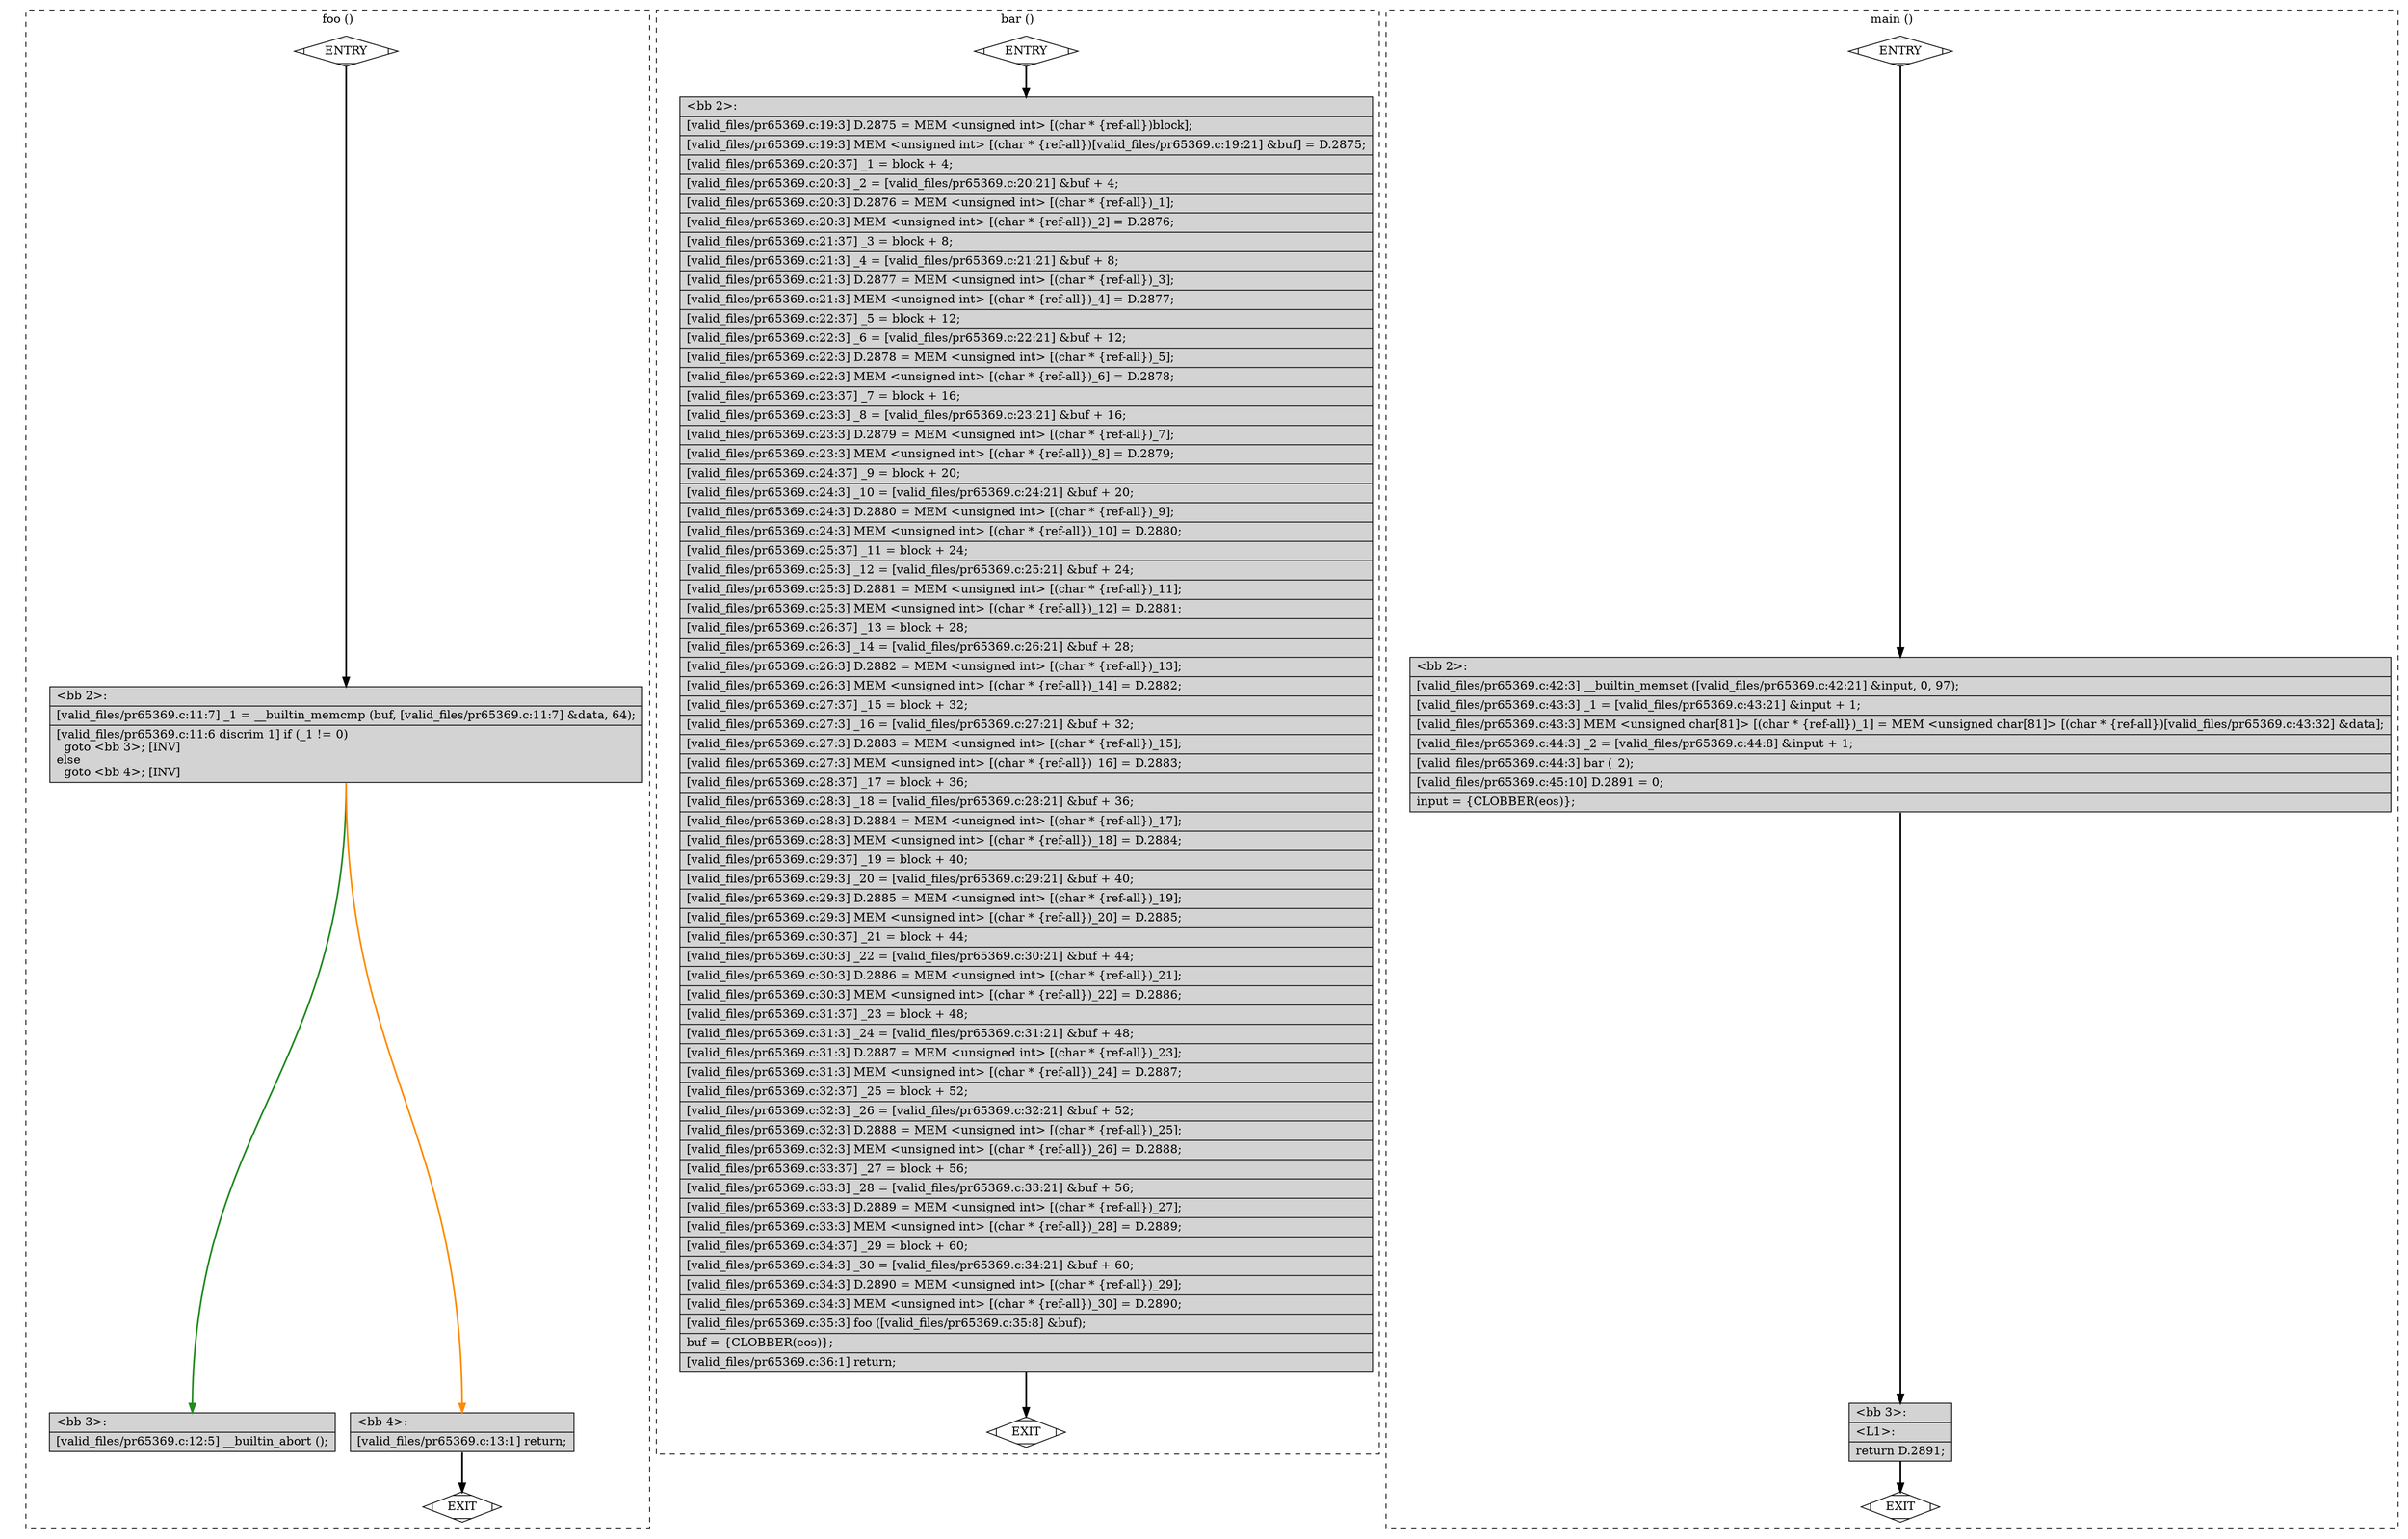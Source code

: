 digraph "a-pr65369.c.015t.cfg" {
overlap=false;
subgraph "cluster_foo" {
	style="dashed";
	color="black";
	label="foo ()";
	fn_0_basic_block_0 [shape=Mdiamond,style=filled,fillcolor=white,label="ENTRY"];

	fn_0_basic_block_1 [shape=Mdiamond,style=filled,fillcolor=white,label="EXIT"];

	fn_0_basic_block_2 [shape=record,style=filled,fillcolor=lightgrey,label="{\<bb\ 2\>:\l\
|[valid_files/pr65369.c:11:7]\ _1\ =\ __builtin_memcmp\ (buf,\ [valid_files/pr65369.c:11:7]\ &data,\ 64);\l\
|[valid_files/pr65369.c:11:6\ discrim\ 1]\ if\ (_1\ !=\ 0)\l\
\ \ goto\ \<bb\ 3\>;\ [INV]\l\
else\l\
\ \ goto\ \<bb\ 4\>;\ [INV]\l\
}"];

	fn_0_basic_block_3 [shape=record,style=filled,fillcolor=lightgrey,label="{\<bb\ 3\>:\l\
|[valid_files/pr65369.c:12:5]\ __builtin_abort\ ();\l\
}"];

	fn_0_basic_block_4 [shape=record,style=filled,fillcolor=lightgrey,label="{\<bb\ 4\>:\l\
|[valid_files/pr65369.c:13:1]\ return;\l\
}"];

	fn_0_basic_block_0:s -> fn_0_basic_block_2:n [style="solid,bold",color=black,weight=100,constraint=true];
	fn_0_basic_block_2:s -> fn_0_basic_block_3:n [style="solid,bold",color=forestgreen,weight=10,constraint=true];
	fn_0_basic_block_2:s -> fn_0_basic_block_4:n [style="solid,bold",color=darkorange,weight=10,constraint=true];
	fn_0_basic_block_4:s -> fn_0_basic_block_1:n [style="solid,bold",color=black,weight=10,constraint=true];
	fn_0_basic_block_0:s -> fn_0_basic_block_1:n [style="invis",constraint=true];
}
subgraph "cluster_bar" {
	style="dashed";
	color="black";
	label="bar ()";
	fn_1_basic_block_0 [shape=Mdiamond,style=filled,fillcolor=white,label="ENTRY"];

	fn_1_basic_block_1 [shape=Mdiamond,style=filled,fillcolor=white,label="EXIT"];

	fn_1_basic_block_2 [shape=record,style=filled,fillcolor=lightgrey,label="{\<bb\ 2\>:\l\
|[valid_files/pr65369.c:19:3]\ D.2875\ =\ MEM\ \<unsigned\ int\>\ [(char\ *\ \{ref-all\})block];\l\
|[valid_files/pr65369.c:19:3]\ MEM\ \<unsigned\ int\>\ [(char\ *\ \{ref-all\})[valid_files/pr65369.c:19:21]\ &buf]\ =\ D.2875;\l\
|[valid_files/pr65369.c:20:37]\ _1\ =\ block\ +\ 4;\l\
|[valid_files/pr65369.c:20:3]\ _2\ =\ [valid_files/pr65369.c:20:21]\ &buf\ +\ 4;\l\
|[valid_files/pr65369.c:20:3]\ D.2876\ =\ MEM\ \<unsigned\ int\>\ [(char\ *\ \{ref-all\})_1];\l\
|[valid_files/pr65369.c:20:3]\ MEM\ \<unsigned\ int\>\ [(char\ *\ \{ref-all\})_2]\ =\ D.2876;\l\
|[valid_files/pr65369.c:21:37]\ _3\ =\ block\ +\ 8;\l\
|[valid_files/pr65369.c:21:3]\ _4\ =\ [valid_files/pr65369.c:21:21]\ &buf\ +\ 8;\l\
|[valid_files/pr65369.c:21:3]\ D.2877\ =\ MEM\ \<unsigned\ int\>\ [(char\ *\ \{ref-all\})_3];\l\
|[valid_files/pr65369.c:21:3]\ MEM\ \<unsigned\ int\>\ [(char\ *\ \{ref-all\})_4]\ =\ D.2877;\l\
|[valid_files/pr65369.c:22:37]\ _5\ =\ block\ +\ 12;\l\
|[valid_files/pr65369.c:22:3]\ _6\ =\ [valid_files/pr65369.c:22:21]\ &buf\ +\ 12;\l\
|[valid_files/pr65369.c:22:3]\ D.2878\ =\ MEM\ \<unsigned\ int\>\ [(char\ *\ \{ref-all\})_5];\l\
|[valid_files/pr65369.c:22:3]\ MEM\ \<unsigned\ int\>\ [(char\ *\ \{ref-all\})_6]\ =\ D.2878;\l\
|[valid_files/pr65369.c:23:37]\ _7\ =\ block\ +\ 16;\l\
|[valid_files/pr65369.c:23:3]\ _8\ =\ [valid_files/pr65369.c:23:21]\ &buf\ +\ 16;\l\
|[valid_files/pr65369.c:23:3]\ D.2879\ =\ MEM\ \<unsigned\ int\>\ [(char\ *\ \{ref-all\})_7];\l\
|[valid_files/pr65369.c:23:3]\ MEM\ \<unsigned\ int\>\ [(char\ *\ \{ref-all\})_8]\ =\ D.2879;\l\
|[valid_files/pr65369.c:24:37]\ _9\ =\ block\ +\ 20;\l\
|[valid_files/pr65369.c:24:3]\ _10\ =\ [valid_files/pr65369.c:24:21]\ &buf\ +\ 20;\l\
|[valid_files/pr65369.c:24:3]\ D.2880\ =\ MEM\ \<unsigned\ int\>\ [(char\ *\ \{ref-all\})_9];\l\
|[valid_files/pr65369.c:24:3]\ MEM\ \<unsigned\ int\>\ [(char\ *\ \{ref-all\})_10]\ =\ D.2880;\l\
|[valid_files/pr65369.c:25:37]\ _11\ =\ block\ +\ 24;\l\
|[valid_files/pr65369.c:25:3]\ _12\ =\ [valid_files/pr65369.c:25:21]\ &buf\ +\ 24;\l\
|[valid_files/pr65369.c:25:3]\ D.2881\ =\ MEM\ \<unsigned\ int\>\ [(char\ *\ \{ref-all\})_11];\l\
|[valid_files/pr65369.c:25:3]\ MEM\ \<unsigned\ int\>\ [(char\ *\ \{ref-all\})_12]\ =\ D.2881;\l\
|[valid_files/pr65369.c:26:37]\ _13\ =\ block\ +\ 28;\l\
|[valid_files/pr65369.c:26:3]\ _14\ =\ [valid_files/pr65369.c:26:21]\ &buf\ +\ 28;\l\
|[valid_files/pr65369.c:26:3]\ D.2882\ =\ MEM\ \<unsigned\ int\>\ [(char\ *\ \{ref-all\})_13];\l\
|[valid_files/pr65369.c:26:3]\ MEM\ \<unsigned\ int\>\ [(char\ *\ \{ref-all\})_14]\ =\ D.2882;\l\
|[valid_files/pr65369.c:27:37]\ _15\ =\ block\ +\ 32;\l\
|[valid_files/pr65369.c:27:3]\ _16\ =\ [valid_files/pr65369.c:27:21]\ &buf\ +\ 32;\l\
|[valid_files/pr65369.c:27:3]\ D.2883\ =\ MEM\ \<unsigned\ int\>\ [(char\ *\ \{ref-all\})_15];\l\
|[valid_files/pr65369.c:27:3]\ MEM\ \<unsigned\ int\>\ [(char\ *\ \{ref-all\})_16]\ =\ D.2883;\l\
|[valid_files/pr65369.c:28:37]\ _17\ =\ block\ +\ 36;\l\
|[valid_files/pr65369.c:28:3]\ _18\ =\ [valid_files/pr65369.c:28:21]\ &buf\ +\ 36;\l\
|[valid_files/pr65369.c:28:3]\ D.2884\ =\ MEM\ \<unsigned\ int\>\ [(char\ *\ \{ref-all\})_17];\l\
|[valid_files/pr65369.c:28:3]\ MEM\ \<unsigned\ int\>\ [(char\ *\ \{ref-all\})_18]\ =\ D.2884;\l\
|[valid_files/pr65369.c:29:37]\ _19\ =\ block\ +\ 40;\l\
|[valid_files/pr65369.c:29:3]\ _20\ =\ [valid_files/pr65369.c:29:21]\ &buf\ +\ 40;\l\
|[valid_files/pr65369.c:29:3]\ D.2885\ =\ MEM\ \<unsigned\ int\>\ [(char\ *\ \{ref-all\})_19];\l\
|[valid_files/pr65369.c:29:3]\ MEM\ \<unsigned\ int\>\ [(char\ *\ \{ref-all\})_20]\ =\ D.2885;\l\
|[valid_files/pr65369.c:30:37]\ _21\ =\ block\ +\ 44;\l\
|[valid_files/pr65369.c:30:3]\ _22\ =\ [valid_files/pr65369.c:30:21]\ &buf\ +\ 44;\l\
|[valid_files/pr65369.c:30:3]\ D.2886\ =\ MEM\ \<unsigned\ int\>\ [(char\ *\ \{ref-all\})_21];\l\
|[valid_files/pr65369.c:30:3]\ MEM\ \<unsigned\ int\>\ [(char\ *\ \{ref-all\})_22]\ =\ D.2886;\l\
|[valid_files/pr65369.c:31:37]\ _23\ =\ block\ +\ 48;\l\
|[valid_files/pr65369.c:31:3]\ _24\ =\ [valid_files/pr65369.c:31:21]\ &buf\ +\ 48;\l\
|[valid_files/pr65369.c:31:3]\ D.2887\ =\ MEM\ \<unsigned\ int\>\ [(char\ *\ \{ref-all\})_23];\l\
|[valid_files/pr65369.c:31:3]\ MEM\ \<unsigned\ int\>\ [(char\ *\ \{ref-all\})_24]\ =\ D.2887;\l\
|[valid_files/pr65369.c:32:37]\ _25\ =\ block\ +\ 52;\l\
|[valid_files/pr65369.c:32:3]\ _26\ =\ [valid_files/pr65369.c:32:21]\ &buf\ +\ 52;\l\
|[valid_files/pr65369.c:32:3]\ D.2888\ =\ MEM\ \<unsigned\ int\>\ [(char\ *\ \{ref-all\})_25];\l\
|[valid_files/pr65369.c:32:3]\ MEM\ \<unsigned\ int\>\ [(char\ *\ \{ref-all\})_26]\ =\ D.2888;\l\
|[valid_files/pr65369.c:33:37]\ _27\ =\ block\ +\ 56;\l\
|[valid_files/pr65369.c:33:3]\ _28\ =\ [valid_files/pr65369.c:33:21]\ &buf\ +\ 56;\l\
|[valid_files/pr65369.c:33:3]\ D.2889\ =\ MEM\ \<unsigned\ int\>\ [(char\ *\ \{ref-all\})_27];\l\
|[valid_files/pr65369.c:33:3]\ MEM\ \<unsigned\ int\>\ [(char\ *\ \{ref-all\})_28]\ =\ D.2889;\l\
|[valid_files/pr65369.c:34:37]\ _29\ =\ block\ +\ 60;\l\
|[valid_files/pr65369.c:34:3]\ _30\ =\ [valid_files/pr65369.c:34:21]\ &buf\ +\ 60;\l\
|[valid_files/pr65369.c:34:3]\ D.2890\ =\ MEM\ \<unsigned\ int\>\ [(char\ *\ \{ref-all\})_29];\l\
|[valid_files/pr65369.c:34:3]\ MEM\ \<unsigned\ int\>\ [(char\ *\ \{ref-all\})_30]\ =\ D.2890;\l\
|[valid_files/pr65369.c:35:3]\ foo\ ([valid_files/pr65369.c:35:8]\ &buf);\l\
|buf\ =\ \{CLOBBER(eos)\};\l\
|[valid_files/pr65369.c:36:1]\ return;\l\
}"];

	fn_1_basic_block_0:s -> fn_1_basic_block_2:n [style="solid,bold",color=black,weight=100,constraint=true];
	fn_1_basic_block_2:s -> fn_1_basic_block_1:n [style="solid,bold",color=black,weight=10,constraint=true];
	fn_1_basic_block_0:s -> fn_1_basic_block_1:n [style="invis",constraint=true];
}
subgraph "cluster_main" {
	style="dashed";
	color="black";
	label="main ()";
	fn_2_basic_block_0 [shape=Mdiamond,style=filled,fillcolor=white,label="ENTRY"];

	fn_2_basic_block_1 [shape=Mdiamond,style=filled,fillcolor=white,label="EXIT"];

	fn_2_basic_block_2 [shape=record,style=filled,fillcolor=lightgrey,label="{\<bb\ 2\>:\l\
|[valid_files/pr65369.c:42:3]\ __builtin_memset\ ([valid_files/pr65369.c:42:21]\ &input,\ 0,\ 97);\l\
|[valid_files/pr65369.c:43:3]\ _1\ =\ [valid_files/pr65369.c:43:21]\ &input\ +\ 1;\l\
|[valid_files/pr65369.c:43:3]\ MEM\ \<unsigned\ char[81]\>\ [(char\ *\ \{ref-all\})_1]\ =\ MEM\ \<unsigned\ char[81]\>\ [(char\ *\ \{ref-all\})[valid_files/pr65369.c:43:32]\ &data];\l\
|[valid_files/pr65369.c:44:3]\ _2\ =\ [valid_files/pr65369.c:44:8]\ &input\ +\ 1;\l\
|[valid_files/pr65369.c:44:3]\ bar\ (_2);\l\
|[valid_files/pr65369.c:45:10]\ D.2891\ =\ 0;\l\
|input\ =\ \{CLOBBER(eos)\};\l\
}"];

	fn_2_basic_block_3 [shape=record,style=filled,fillcolor=lightgrey,label="{\<bb\ 3\>:\l\
|\<L1\>:\l\
|return\ D.2891;\l\
}"];

	fn_2_basic_block_0:s -> fn_2_basic_block_2:n [style="solid,bold",color=black,weight=100,constraint=true];
	fn_2_basic_block_2:s -> fn_2_basic_block_3:n [style="solid,bold",color=black,weight=100,constraint=true];
	fn_2_basic_block_3:s -> fn_2_basic_block_1:n [style="solid,bold",color=black,weight=10,constraint=true];
	fn_2_basic_block_0:s -> fn_2_basic_block_1:n [style="invis",constraint=true];
}
}
